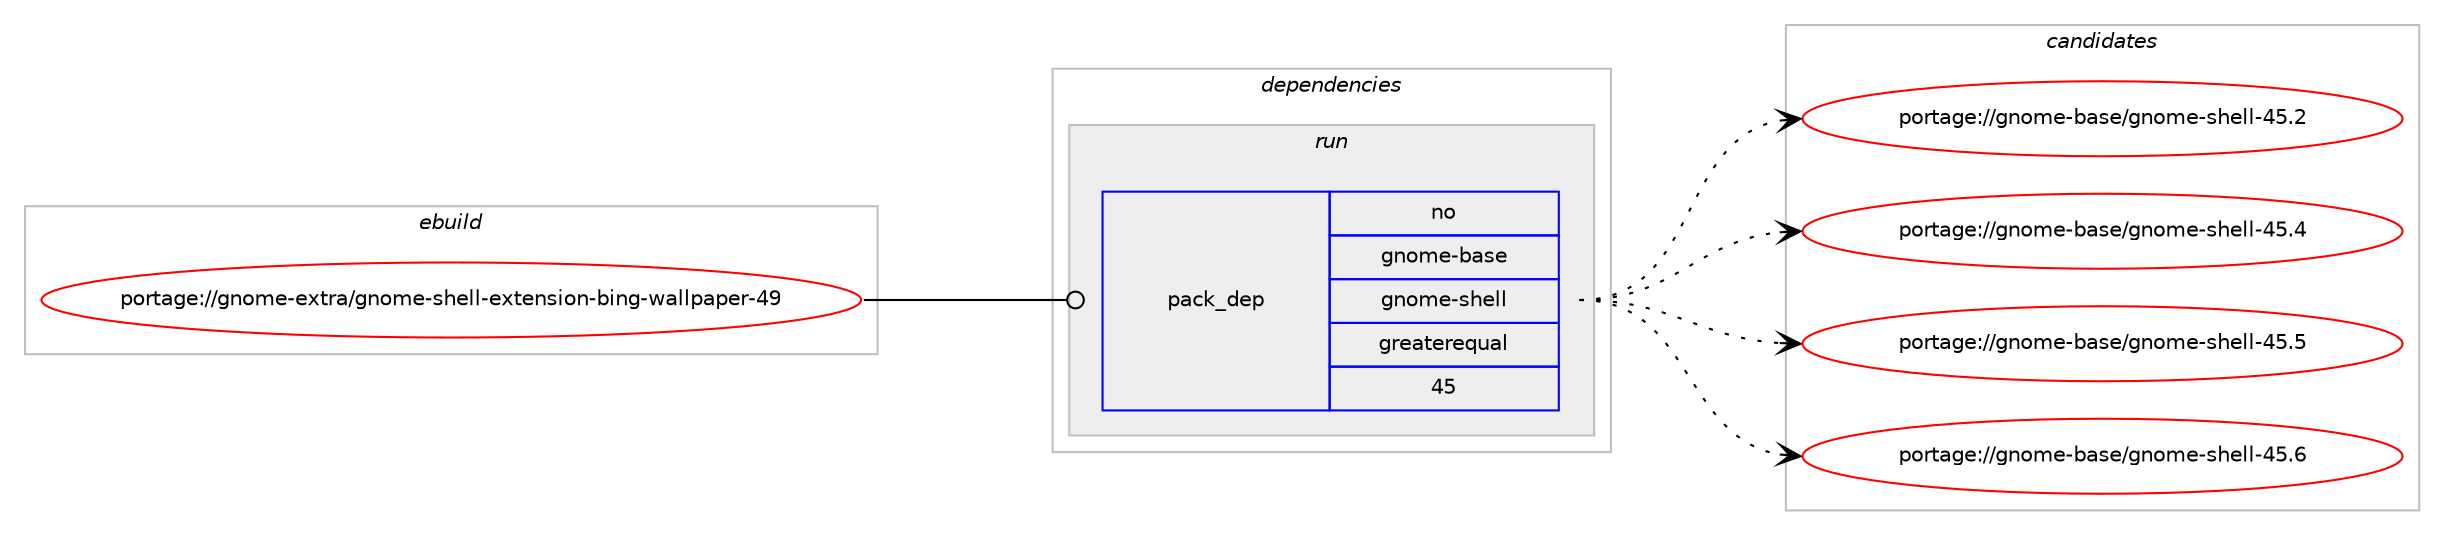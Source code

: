 digraph prolog {

# *************
# Graph options
# *************

newrank=true;
concentrate=true;
compound=true;
graph [rankdir=LR,fontname=Helvetica,fontsize=10,ranksep=1.5];#, ranksep=2.5, nodesep=0.2];
edge  [arrowhead=vee];
node  [fontname=Helvetica,fontsize=10];

# **********
# The ebuild
# **********

subgraph cluster_leftcol {
color=gray;
rank=same;
label=<<i>ebuild</i>>;
id [label="portage://gnome-extra/gnome-shell-extension-bing-wallpaper-49", color=red, width=4, href="../gnome-extra/gnome-shell-extension-bing-wallpaper-49.svg"];
}

# ****************
# The dependencies
# ****************

subgraph cluster_midcol {
color=gray;
label=<<i>dependencies</i>>;
subgraph cluster_compile {
fillcolor="#eeeeee";
style=filled;
label=<<i>compile</i>>;
}
subgraph cluster_compileandrun {
fillcolor="#eeeeee";
style=filled;
label=<<i>compile and run</i>>;
}
subgraph cluster_run {
fillcolor="#eeeeee";
style=filled;
label=<<i>run</i>>;
# *** BEGIN UNKNOWN DEPENDENCY TYPE (TODO) ***
# id -> package_dependency(portage://gnome-extra/gnome-shell-extension-bing-wallpaper-49,run,no,app-eselect,eselect-gnome-shell-extensions,none,[,,],[],[])
# *** END UNKNOWN DEPENDENCY TYPE (TODO) ***

# *** BEGIN UNKNOWN DEPENDENCY TYPE (TODO) ***
# id -> package_dependency(portage://gnome-extra/gnome-shell-extension-bing-wallpaper-49,run,no,dev-libs,glib,none,[,,],[slot(2)],[])
# *** END UNKNOWN DEPENDENCY TYPE (TODO) ***

subgraph pack54015 {
dependency119827 [label=<<TABLE BORDER="0" CELLBORDER="1" CELLSPACING="0" CELLPADDING="4" WIDTH="220"><TR><TD ROWSPAN="6" CELLPADDING="30">pack_dep</TD></TR><TR><TD WIDTH="110">no</TD></TR><TR><TD>gnome-base</TD></TR><TR><TD>gnome-shell</TD></TR><TR><TD>greaterequal</TD></TR><TR><TD>45</TD></TR></TABLE>>, shape=none, color=blue];
}
id:e -> dependency119827:w [weight=20,style="solid",arrowhead="odot"];
# *** BEGIN UNKNOWN DEPENDENCY TYPE (TODO) ***
# id -> package_dependency(portage://gnome-extra/gnome-shell-extension-bing-wallpaper-49,run,no,net-libs,libsoup,none,[,,],[slot(3.0)],[])
# *** END UNKNOWN DEPENDENCY TYPE (TODO) ***

}
}

# **************
# The candidates
# **************

subgraph cluster_choices {
rank=same;
color=gray;
label=<<i>candidates</i>>;

subgraph choice54015 {
color=black;
nodesep=1;
choice10311011110910145989711510147103110111109101451151041011081084552534650 [label="portage://gnome-base/gnome-shell-45.2", color=red, width=4,href="../gnome-base/gnome-shell-45.2.svg"];
choice10311011110910145989711510147103110111109101451151041011081084552534652 [label="portage://gnome-base/gnome-shell-45.4", color=red, width=4,href="../gnome-base/gnome-shell-45.4.svg"];
choice10311011110910145989711510147103110111109101451151041011081084552534653 [label="portage://gnome-base/gnome-shell-45.5", color=red, width=4,href="../gnome-base/gnome-shell-45.5.svg"];
choice10311011110910145989711510147103110111109101451151041011081084552534654 [label="portage://gnome-base/gnome-shell-45.6", color=red, width=4,href="../gnome-base/gnome-shell-45.6.svg"];
dependency119827:e -> choice10311011110910145989711510147103110111109101451151041011081084552534650:w [style=dotted,weight="100"];
dependency119827:e -> choice10311011110910145989711510147103110111109101451151041011081084552534652:w [style=dotted,weight="100"];
dependency119827:e -> choice10311011110910145989711510147103110111109101451151041011081084552534653:w [style=dotted,weight="100"];
dependency119827:e -> choice10311011110910145989711510147103110111109101451151041011081084552534654:w [style=dotted,weight="100"];
}
}

}
